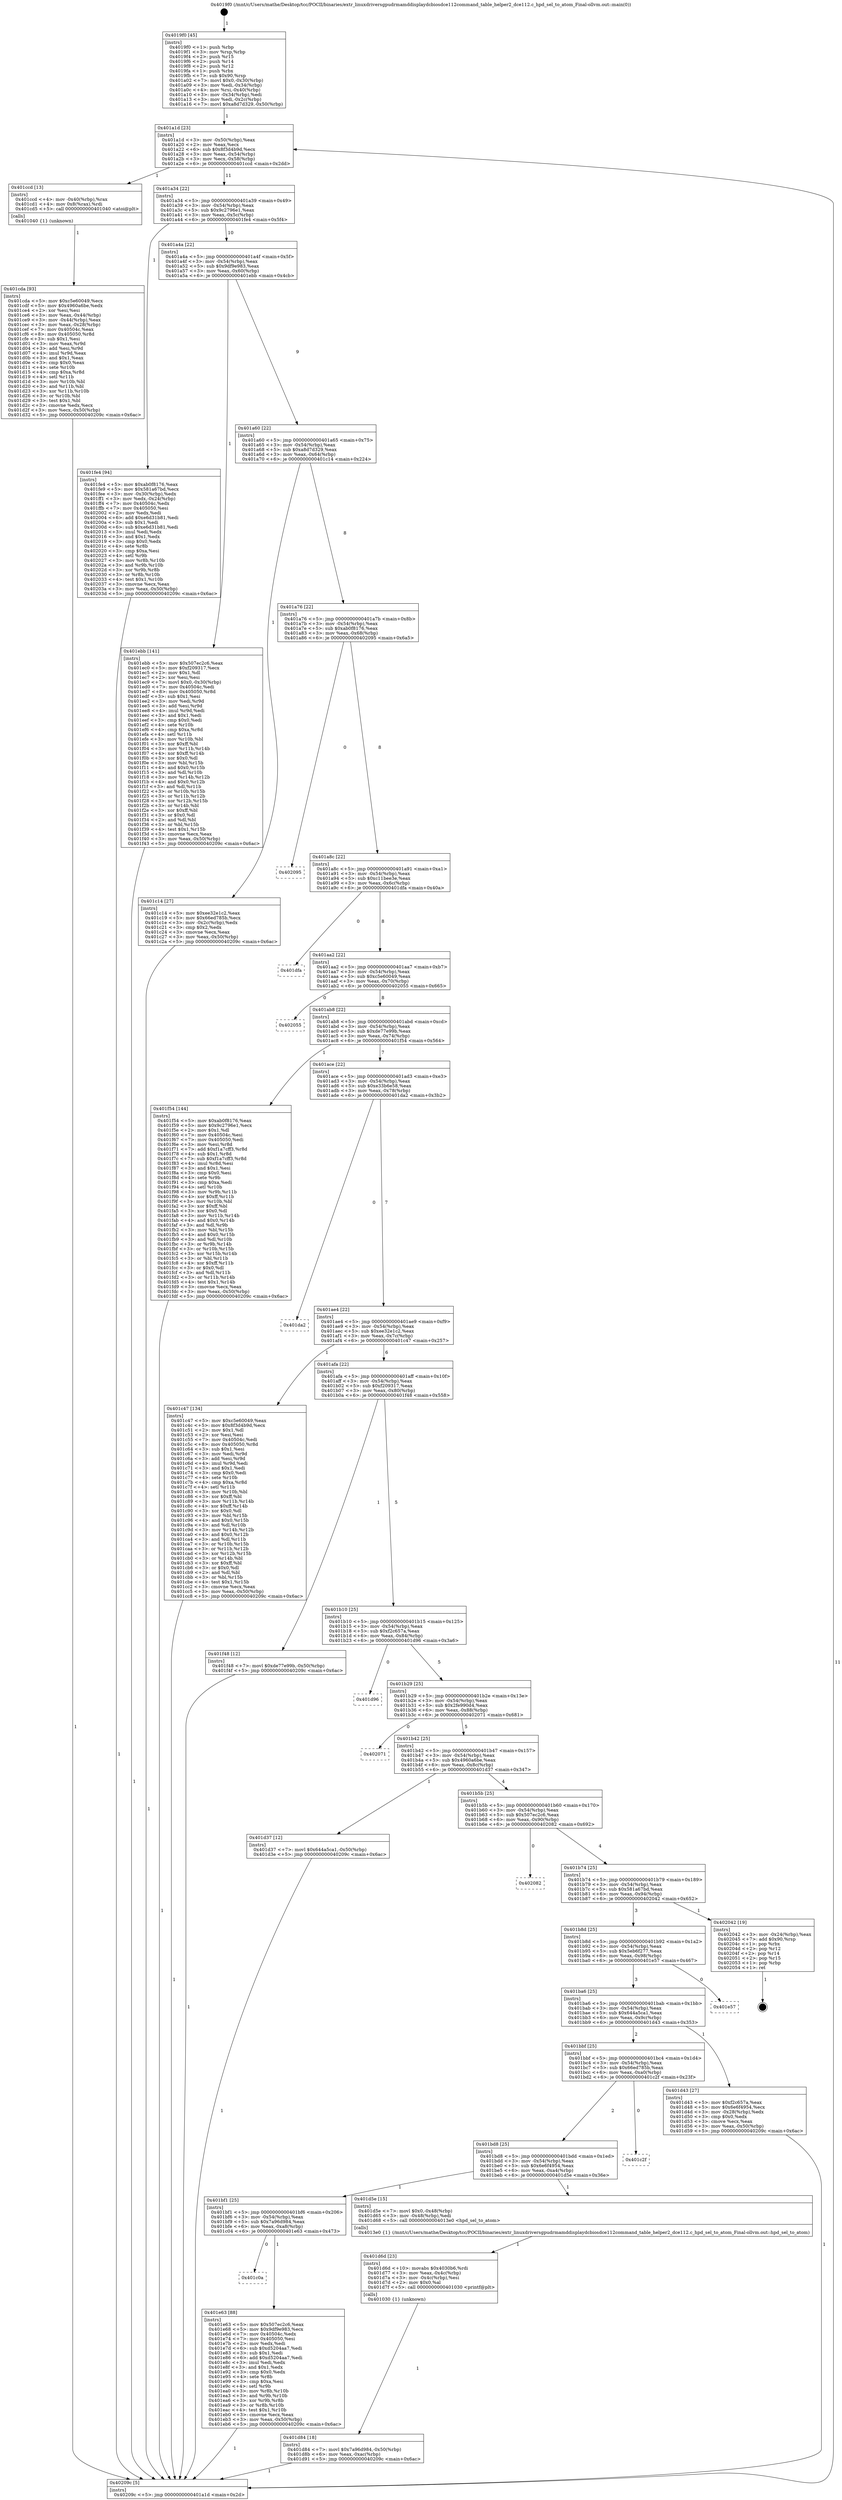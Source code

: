digraph "0x4019f0" {
  label = "0x4019f0 (/mnt/c/Users/mathe/Desktop/tcc/POCII/binaries/extr_linuxdriversgpudrmamddisplaydcbiosdce112command_table_helper2_dce112.c_hpd_sel_to_atom_Final-ollvm.out::main(0))"
  labelloc = "t"
  node[shape=record]

  Entry [label="",width=0.3,height=0.3,shape=circle,fillcolor=black,style=filled]
  "0x401a1d" [label="{
     0x401a1d [23]\l
     | [instrs]\l
     &nbsp;&nbsp;0x401a1d \<+3\>: mov -0x50(%rbp),%eax\l
     &nbsp;&nbsp;0x401a20 \<+2\>: mov %eax,%ecx\l
     &nbsp;&nbsp;0x401a22 \<+6\>: sub $0x8f3d4b9d,%ecx\l
     &nbsp;&nbsp;0x401a28 \<+3\>: mov %eax,-0x54(%rbp)\l
     &nbsp;&nbsp;0x401a2b \<+3\>: mov %ecx,-0x58(%rbp)\l
     &nbsp;&nbsp;0x401a2e \<+6\>: je 0000000000401ccd \<main+0x2dd\>\l
  }"]
  "0x401ccd" [label="{
     0x401ccd [13]\l
     | [instrs]\l
     &nbsp;&nbsp;0x401ccd \<+4\>: mov -0x40(%rbp),%rax\l
     &nbsp;&nbsp;0x401cd1 \<+4\>: mov 0x8(%rax),%rdi\l
     &nbsp;&nbsp;0x401cd5 \<+5\>: call 0000000000401040 \<atoi@plt\>\l
     | [calls]\l
     &nbsp;&nbsp;0x401040 \{1\} (unknown)\l
  }"]
  "0x401a34" [label="{
     0x401a34 [22]\l
     | [instrs]\l
     &nbsp;&nbsp;0x401a34 \<+5\>: jmp 0000000000401a39 \<main+0x49\>\l
     &nbsp;&nbsp;0x401a39 \<+3\>: mov -0x54(%rbp),%eax\l
     &nbsp;&nbsp;0x401a3c \<+5\>: sub $0x9c2796e1,%eax\l
     &nbsp;&nbsp;0x401a41 \<+3\>: mov %eax,-0x5c(%rbp)\l
     &nbsp;&nbsp;0x401a44 \<+6\>: je 0000000000401fe4 \<main+0x5f4\>\l
  }"]
  Exit [label="",width=0.3,height=0.3,shape=circle,fillcolor=black,style=filled,peripheries=2]
  "0x401fe4" [label="{
     0x401fe4 [94]\l
     | [instrs]\l
     &nbsp;&nbsp;0x401fe4 \<+5\>: mov $0xab0f8176,%eax\l
     &nbsp;&nbsp;0x401fe9 \<+5\>: mov $0x581a67bd,%ecx\l
     &nbsp;&nbsp;0x401fee \<+3\>: mov -0x30(%rbp),%edx\l
     &nbsp;&nbsp;0x401ff1 \<+3\>: mov %edx,-0x24(%rbp)\l
     &nbsp;&nbsp;0x401ff4 \<+7\>: mov 0x40504c,%edx\l
     &nbsp;&nbsp;0x401ffb \<+7\>: mov 0x405050,%esi\l
     &nbsp;&nbsp;0x402002 \<+2\>: mov %edx,%edi\l
     &nbsp;&nbsp;0x402004 \<+6\>: add $0xe6d31b81,%edi\l
     &nbsp;&nbsp;0x40200a \<+3\>: sub $0x1,%edi\l
     &nbsp;&nbsp;0x40200d \<+6\>: sub $0xe6d31b81,%edi\l
     &nbsp;&nbsp;0x402013 \<+3\>: imul %edi,%edx\l
     &nbsp;&nbsp;0x402016 \<+3\>: and $0x1,%edx\l
     &nbsp;&nbsp;0x402019 \<+3\>: cmp $0x0,%edx\l
     &nbsp;&nbsp;0x40201c \<+4\>: sete %r8b\l
     &nbsp;&nbsp;0x402020 \<+3\>: cmp $0xa,%esi\l
     &nbsp;&nbsp;0x402023 \<+4\>: setl %r9b\l
     &nbsp;&nbsp;0x402027 \<+3\>: mov %r8b,%r10b\l
     &nbsp;&nbsp;0x40202a \<+3\>: and %r9b,%r10b\l
     &nbsp;&nbsp;0x40202d \<+3\>: xor %r9b,%r8b\l
     &nbsp;&nbsp;0x402030 \<+3\>: or %r8b,%r10b\l
     &nbsp;&nbsp;0x402033 \<+4\>: test $0x1,%r10b\l
     &nbsp;&nbsp;0x402037 \<+3\>: cmovne %ecx,%eax\l
     &nbsp;&nbsp;0x40203a \<+3\>: mov %eax,-0x50(%rbp)\l
     &nbsp;&nbsp;0x40203d \<+5\>: jmp 000000000040209c \<main+0x6ac\>\l
  }"]
  "0x401a4a" [label="{
     0x401a4a [22]\l
     | [instrs]\l
     &nbsp;&nbsp;0x401a4a \<+5\>: jmp 0000000000401a4f \<main+0x5f\>\l
     &nbsp;&nbsp;0x401a4f \<+3\>: mov -0x54(%rbp),%eax\l
     &nbsp;&nbsp;0x401a52 \<+5\>: sub $0x9df9e983,%eax\l
     &nbsp;&nbsp;0x401a57 \<+3\>: mov %eax,-0x60(%rbp)\l
     &nbsp;&nbsp;0x401a5a \<+6\>: je 0000000000401ebb \<main+0x4cb\>\l
  }"]
  "0x401c0a" [label="{
     0x401c0a\l
  }", style=dashed]
  "0x401ebb" [label="{
     0x401ebb [141]\l
     | [instrs]\l
     &nbsp;&nbsp;0x401ebb \<+5\>: mov $0x507ec2c6,%eax\l
     &nbsp;&nbsp;0x401ec0 \<+5\>: mov $0xf209317,%ecx\l
     &nbsp;&nbsp;0x401ec5 \<+2\>: mov $0x1,%dl\l
     &nbsp;&nbsp;0x401ec7 \<+2\>: xor %esi,%esi\l
     &nbsp;&nbsp;0x401ec9 \<+7\>: movl $0x0,-0x30(%rbp)\l
     &nbsp;&nbsp;0x401ed0 \<+7\>: mov 0x40504c,%edi\l
     &nbsp;&nbsp;0x401ed7 \<+8\>: mov 0x405050,%r8d\l
     &nbsp;&nbsp;0x401edf \<+3\>: sub $0x1,%esi\l
     &nbsp;&nbsp;0x401ee2 \<+3\>: mov %edi,%r9d\l
     &nbsp;&nbsp;0x401ee5 \<+3\>: add %esi,%r9d\l
     &nbsp;&nbsp;0x401ee8 \<+4\>: imul %r9d,%edi\l
     &nbsp;&nbsp;0x401eec \<+3\>: and $0x1,%edi\l
     &nbsp;&nbsp;0x401eef \<+3\>: cmp $0x0,%edi\l
     &nbsp;&nbsp;0x401ef2 \<+4\>: sete %r10b\l
     &nbsp;&nbsp;0x401ef6 \<+4\>: cmp $0xa,%r8d\l
     &nbsp;&nbsp;0x401efa \<+4\>: setl %r11b\l
     &nbsp;&nbsp;0x401efe \<+3\>: mov %r10b,%bl\l
     &nbsp;&nbsp;0x401f01 \<+3\>: xor $0xff,%bl\l
     &nbsp;&nbsp;0x401f04 \<+3\>: mov %r11b,%r14b\l
     &nbsp;&nbsp;0x401f07 \<+4\>: xor $0xff,%r14b\l
     &nbsp;&nbsp;0x401f0b \<+3\>: xor $0x0,%dl\l
     &nbsp;&nbsp;0x401f0e \<+3\>: mov %bl,%r15b\l
     &nbsp;&nbsp;0x401f11 \<+4\>: and $0x0,%r15b\l
     &nbsp;&nbsp;0x401f15 \<+3\>: and %dl,%r10b\l
     &nbsp;&nbsp;0x401f18 \<+3\>: mov %r14b,%r12b\l
     &nbsp;&nbsp;0x401f1b \<+4\>: and $0x0,%r12b\l
     &nbsp;&nbsp;0x401f1f \<+3\>: and %dl,%r11b\l
     &nbsp;&nbsp;0x401f22 \<+3\>: or %r10b,%r15b\l
     &nbsp;&nbsp;0x401f25 \<+3\>: or %r11b,%r12b\l
     &nbsp;&nbsp;0x401f28 \<+3\>: xor %r12b,%r15b\l
     &nbsp;&nbsp;0x401f2b \<+3\>: or %r14b,%bl\l
     &nbsp;&nbsp;0x401f2e \<+3\>: xor $0xff,%bl\l
     &nbsp;&nbsp;0x401f31 \<+3\>: or $0x0,%dl\l
     &nbsp;&nbsp;0x401f34 \<+2\>: and %dl,%bl\l
     &nbsp;&nbsp;0x401f36 \<+3\>: or %bl,%r15b\l
     &nbsp;&nbsp;0x401f39 \<+4\>: test $0x1,%r15b\l
     &nbsp;&nbsp;0x401f3d \<+3\>: cmovne %ecx,%eax\l
     &nbsp;&nbsp;0x401f40 \<+3\>: mov %eax,-0x50(%rbp)\l
     &nbsp;&nbsp;0x401f43 \<+5\>: jmp 000000000040209c \<main+0x6ac\>\l
  }"]
  "0x401a60" [label="{
     0x401a60 [22]\l
     | [instrs]\l
     &nbsp;&nbsp;0x401a60 \<+5\>: jmp 0000000000401a65 \<main+0x75\>\l
     &nbsp;&nbsp;0x401a65 \<+3\>: mov -0x54(%rbp),%eax\l
     &nbsp;&nbsp;0x401a68 \<+5\>: sub $0xa8d7d329,%eax\l
     &nbsp;&nbsp;0x401a6d \<+3\>: mov %eax,-0x64(%rbp)\l
     &nbsp;&nbsp;0x401a70 \<+6\>: je 0000000000401c14 \<main+0x224\>\l
  }"]
  "0x401e63" [label="{
     0x401e63 [88]\l
     | [instrs]\l
     &nbsp;&nbsp;0x401e63 \<+5\>: mov $0x507ec2c6,%eax\l
     &nbsp;&nbsp;0x401e68 \<+5\>: mov $0x9df9e983,%ecx\l
     &nbsp;&nbsp;0x401e6d \<+7\>: mov 0x40504c,%edx\l
     &nbsp;&nbsp;0x401e74 \<+7\>: mov 0x405050,%esi\l
     &nbsp;&nbsp;0x401e7b \<+2\>: mov %edx,%edi\l
     &nbsp;&nbsp;0x401e7d \<+6\>: sub $0xd5204aa7,%edi\l
     &nbsp;&nbsp;0x401e83 \<+3\>: sub $0x1,%edi\l
     &nbsp;&nbsp;0x401e86 \<+6\>: add $0xd5204aa7,%edi\l
     &nbsp;&nbsp;0x401e8c \<+3\>: imul %edi,%edx\l
     &nbsp;&nbsp;0x401e8f \<+3\>: and $0x1,%edx\l
     &nbsp;&nbsp;0x401e92 \<+3\>: cmp $0x0,%edx\l
     &nbsp;&nbsp;0x401e95 \<+4\>: sete %r8b\l
     &nbsp;&nbsp;0x401e99 \<+3\>: cmp $0xa,%esi\l
     &nbsp;&nbsp;0x401e9c \<+4\>: setl %r9b\l
     &nbsp;&nbsp;0x401ea0 \<+3\>: mov %r8b,%r10b\l
     &nbsp;&nbsp;0x401ea3 \<+3\>: and %r9b,%r10b\l
     &nbsp;&nbsp;0x401ea6 \<+3\>: xor %r9b,%r8b\l
     &nbsp;&nbsp;0x401ea9 \<+3\>: or %r8b,%r10b\l
     &nbsp;&nbsp;0x401eac \<+4\>: test $0x1,%r10b\l
     &nbsp;&nbsp;0x401eb0 \<+3\>: cmovne %ecx,%eax\l
     &nbsp;&nbsp;0x401eb3 \<+3\>: mov %eax,-0x50(%rbp)\l
     &nbsp;&nbsp;0x401eb6 \<+5\>: jmp 000000000040209c \<main+0x6ac\>\l
  }"]
  "0x401c14" [label="{
     0x401c14 [27]\l
     | [instrs]\l
     &nbsp;&nbsp;0x401c14 \<+5\>: mov $0xee32e1c2,%eax\l
     &nbsp;&nbsp;0x401c19 \<+5\>: mov $0x66ed785b,%ecx\l
     &nbsp;&nbsp;0x401c1e \<+3\>: mov -0x2c(%rbp),%edx\l
     &nbsp;&nbsp;0x401c21 \<+3\>: cmp $0x2,%edx\l
     &nbsp;&nbsp;0x401c24 \<+3\>: cmovne %ecx,%eax\l
     &nbsp;&nbsp;0x401c27 \<+3\>: mov %eax,-0x50(%rbp)\l
     &nbsp;&nbsp;0x401c2a \<+5\>: jmp 000000000040209c \<main+0x6ac\>\l
  }"]
  "0x401a76" [label="{
     0x401a76 [22]\l
     | [instrs]\l
     &nbsp;&nbsp;0x401a76 \<+5\>: jmp 0000000000401a7b \<main+0x8b\>\l
     &nbsp;&nbsp;0x401a7b \<+3\>: mov -0x54(%rbp),%eax\l
     &nbsp;&nbsp;0x401a7e \<+5\>: sub $0xab0f8176,%eax\l
     &nbsp;&nbsp;0x401a83 \<+3\>: mov %eax,-0x68(%rbp)\l
     &nbsp;&nbsp;0x401a86 \<+6\>: je 0000000000402095 \<main+0x6a5\>\l
  }"]
  "0x40209c" [label="{
     0x40209c [5]\l
     | [instrs]\l
     &nbsp;&nbsp;0x40209c \<+5\>: jmp 0000000000401a1d \<main+0x2d\>\l
  }"]
  "0x4019f0" [label="{
     0x4019f0 [45]\l
     | [instrs]\l
     &nbsp;&nbsp;0x4019f0 \<+1\>: push %rbp\l
     &nbsp;&nbsp;0x4019f1 \<+3\>: mov %rsp,%rbp\l
     &nbsp;&nbsp;0x4019f4 \<+2\>: push %r15\l
     &nbsp;&nbsp;0x4019f6 \<+2\>: push %r14\l
     &nbsp;&nbsp;0x4019f8 \<+2\>: push %r12\l
     &nbsp;&nbsp;0x4019fa \<+1\>: push %rbx\l
     &nbsp;&nbsp;0x4019fb \<+7\>: sub $0x90,%rsp\l
     &nbsp;&nbsp;0x401a02 \<+7\>: movl $0x0,-0x30(%rbp)\l
     &nbsp;&nbsp;0x401a09 \<+3\>: mov %edi,-0x34(%rbp)\l
     &nbsp;&nbsp;0x401a0c \<+4\>: mov %rsi,-0x40(%rbp)\l
     &nbsp;&nbsp;0x401a10 \<+3\>: mov -0x34(%rbp),%edi\l
     &nbsp;&nbsp;0x401a13 \<+3\>: mov %edi,-0x2c(%rbp)\l
     &nbsp;&nbsp;0x401a16 \<+7\>: movl $0xa8d7d329,-0x50(%rbp)\l
  }"]
  "0x401d84" [label="{
     0x401d84 [18]\l
     | [instrs]\l
     &nbsp;&nbsp;0x401d84 \<+7\>: movl $0x7a96d984,-0x50(%rbp)\l
     &nbsp;&nbsp;0x401d8b \<+6\>: mov %eax,-0xac(%rbp)\l
     &nbsp;&nbsp;0x401d91 \<+5\>: jmp 000000000040209c \<main+0x6ac\>\l
  }"]
  "0x402095" [label="{
     0x402095\l
  }", style=dashed]
  "0x401a8c" [label="{
     0x401a8c [22]\l
     | [instrs]\l
     &nbsp;&nbsp;0x401a8c \<+5\>: jmp 0000000000401a91 \<main+0xa1\>\l
     &nbsp;&nbsp;0x401a91 \<+3\>: mov -0x54(%rbp),%eax\l
     &nbsp;&nbsp;0x401a94 \<+5\>: sub $0xc11bee3e,%eax\l
     &nbsp;&nbsp;0x401a99 \<+3\>: mov %eax,-0x6c(%rbp)\l
     &nbsp;&nbsp;0x401a9c \<+6\>: je 0000000000401dfa \<main+0x40a\>\l
  }"]
  "0x401d6d" [label="{
     0x401d6d [23]\l
     | [instrs]\l
     &nbsp;&nbsp;0x401d6d \<+10\>: movabs $0x4030b6,%rdi\l
     &nbsp;&nbsp;0x401d77 \<+3\>: mov %eax,-0x4c(%rbp)\l
     &nbsp;&nbsp;0x401d7a \<+3\>: mov -0x4c(%rbp),%esi\l
     &nbsp;&nbsp;0x401d7d \<+2\>: mov $0x0,%al\l
     &nbsp;&nbsp;0x401d7f \<+5\>: call 0000000000401030 \<printf@plt\>\l
     | [calls]\l
     &nbsp;&nbsp;0x401030 \{1\} (unknown)\l
  }"]
  "0x401dfa" [label="{
     0x401dfa\l
  }", style=dashed]
  "0x401aa2" [label="{
     0x401aa2 [22]\l
     | [instrs]\l
     &nbsp;&nbsp;0x401aa2 \<+5\>: jmp 0000000000401aa7 \<main+0xb7\>\l
     &nbsp;&nbsp;0x401aa7 \<+3\>: mov -0x54(%rbp),%eax\l
     &nbsp;&nbsp;0x401aaa \<+5\>: sub $0xc5e60049,%eax\l
     &nbsp;&nbsp;0x401aaf \<+3\>: mov %eax,-0x70(%rbp)\l
     &nbsp;&nbsp;0x401ab2 \<+6\>: je 0000000000402055 \<main+0x665\>\l
  }"]
  "0x401bf1" [label="{
     0x401bf1 [25]\l
     | [instrs]\l
     &nbsp;&nbsp;0x401bf1 \<+5\>: jmp 0000000000401bf6 \<main+0x206\>\l
     &nbsp;&nbsp;0x401bf6 \<+3\>: mov -0x54(%rbp),%eax\l
     &nbsp;&nbsp;0x401bf9 \<+5\>: sub $0x7a96d984,%eax\l
     &nbsp;&nbsp;0x401bfe \<+6\>: mov %eax,-0xa8(%rbp)\l
     &nbsp;&nbsp;0x401c04 \<+6\>: je 0000000000401e63 \<main+0x473\>\l
  }"]
  "0x402055" [label="{
     0x402055\l
  }", style=dashed]
  "0x401ab8" [label="{
     0x401ab8 [22]\l
     | [instrs]\l
     &nbsp;&nbsp;0x401ab8 \<+5\>: jmp 0000000000401abd \<main+0xcd\>\l
     &nbsp;&nbsp;0x401abd \<+3\>: mov -0x54(%rbp),%eax\l
     &nbsp;&nbsp;0x401ac0 \<+5\>: sub $0xde77e99b,%eax\l
     &nbsp;&nbsp;0x401ac5 \<+3\>: mov %eax,-0x74(%rbp)\l
     &nbsp;&nbsp;0x401ac8 \<+6\>: je 0000000000401f54 \<main+0x564\>\l
  }"]
  "0x401d5e" [label="{
     0x401d5e [15]\l
     | [instrs]\l
     &nbsp;&nbsp;0x401d5e \<+7\>: movl $0x0,-0x48(%rbp)\l
     &nbsp;&nbsp;0x401d65 \<+3\>: mov -0x48(%rbp),%edi\l
     &nbsp;&nbsp;0x401d68 \<+5\>: call 00000000004013e0 \<hpd_sel_to_atom\>\l
     | [calls]\l
     &nbsp;&nbsp;0x4013e0 \{1\} (/mnt/c/Users/mathe/Desktop/tcc/POCII/binaries/extr_linuxdriversgpudrmamddisplaydcbiosdce112command_table_helper2_dce112.c_hpd_sel_to_atom_Final-ollvm.out::hpd_sel_to_atom)\l
  }"]
  "0x401f54" [label="{
     0x401f54 [144]\l
     | [instrs]\l
     &nbsp;&nbsp;0x401f54 \<+5\>: mov $0xab0f8176,%eax\l
     &nbsp;&nbsp;0x401f59 \<+5\>: mov $0x9c2796e1,%ecx\l
     &nbsp;&nbsp;0x401f5e \<+2\>: mov $0x1,%dl\l
     &nbsp;&nbsp;0x401f60 \<+7\>: mov 0x40504c,%esi\l
     &nbsp;&nbsp;0x401f67 \<+7\>: mov 0x405050,%edi\l
     &nbsp;&nbsp;0x401f6e \<+3\>: mov %esi,%r8d\l
     &nbsp;&nbsp;0x401f71 \<+7\>: add $0xf1a7cff3,%r8d\l
     &nbsp;&nbsp;0x401f78 \<+4\>: sub $0x1,%r8d\l
     &nbsp;&nbsp;0x401f7c \<+7\>: sub $0xf1a7cff3,%r8d\l
     &nbsp;&nbsp;0x401f83 \<+4\>: imul %r8d,%esi\l
     &nbsp;&nbsp;0x401f87 \<+3\>: and $0x1,%esi\l
     &nbsp;&nbsp;0x401f8a \<+3\>: cmp $0x0,%esi\l
     &nbsp;&nbsp;0x401f8d \<+4\>: sete %r9b\l
     &nbsp;&nbsp;0x401f91 \<+3\>: cmp $0xa,%edi\l
     &nbsp;&nbsp;0x401f94 \<+4\>: setl %r10b\l
     &nbsp;&nbsp;0x401f98 \<+3\>: mov %r9b,%r11b\l
     &nbsp;&nbsp;0x401f9b \<+4\>: xor $0xff,%r11b\l
     &nbsp;&nbsp;0x401f9f \<+3\>: mov %r10b,%bl\l
     &nbsp;&nbsp;0x401fa2 \<+3\>: xor $0xff,%bl\l
     &nbsp;&nbsp;0x401fa5 \<+3\>: xor $0x0,%dl\l
     &nbsp;&nbsp;0x401fa8 \<+3\>: mov %r11b,%r14b\l
     &nbsp;&nbsp;0x401fab \<+4\>: and $0x0,%r14b\l
     &nbsp;&nbsp;0x401faf \<+3\>: and %dl,%r9b\l
     &nbsp;&nbsp;0x401fb2 \<+3\>: mov %bl,%r15b\l
     &nbsp;&nbsp;0x401fb5 \<+4\>: and $0x0,%r15b\l
     &nbsp;&nbsp;0x401fb9 \<+3\>: and %dl,%r10b\l
     &nbsp;&nbsp;0x401fbc \<+3\>: or %r9b,%r14b\l
     &nbsp;&nbsp;0x401fbf \<+3\>: or %r10b,%r15b\l
     &nbsp;&nbsp;0x401fc2 \<+3\>: xor %r15b,%r14b\l
     &nbsp;&nbsp;0x401fc5 \<+3\>: or %bl,%r11b\l
     &nbsp;&nbsp;0x401fc8 \<+4\>: xor $0xff,%r11b\l
     &nbsp;&nbsp;0x401fcc \<+3\>: or $0x0,%dl\l
     &nbsp;&nbsp;0x401fcf \<+3\>: and %dl,%r11b\l
     &nbsp;&nbsp;0x401fd2 \<+3\>: or %r11b,%r14b\l
     &nbsp;&nbsp;0x401fd5 \<+4\>: test $0x1,%r14b\l
     &nbsp;&nbsp;0x401fd9 \<+3\>: cmovne %ecx,%eax\l
     &nbsp;&nbsp;0x401fdc \<+3\>: mov %eax,-0x50(%rbp)\l
     &nbsp;&nbsp;0x401fdf \<+5\>: jmp 000000000040209c \<main+0x6ac\>\l
  }"]
  "0x401ace" [label="{
     0x401ace [22]\l
     | [instrs]\l
     &nbsp;&nbsp;0x401ace \<+5\>: jmp 0000000000401ad3 \<main+0xe3\>\l
     &nbsp;&nbsp;0x401ad3 \<+3\>: mov -0x54(%rbp),%eax\l
     &nbsp;&nbsp;0x401ad6 \<+5\>: sub $0xe33b6e58,%eax\l
     &nbsp;&nbsp;0x401adb \<+3\>: mov %eax,-0x78(%rbp)\l
     &nbsp;&nbsp;0x401ade \<+6\>: je 0000000000401da2 \<main+0x3b2\>\l
  }"]
  "0x401bd8" [label="{
     0x401bd8 [25]\l
     | [instrs]\l
     &nbsp;&nbsp;0x401bd8 \<+5\>: jmp 0000000000401bdd \<main+0x1ed\>\l
     &nbsp;&nbsp;0x401bdd \<+3\>: mov -0x54(%rbp),%eax\l
     &nbsp;&nbsp;0x401be0 \<+5\>: sub $0x6e6f4954,%eax\l
     &nbsp;&nbsp;0x401be5 \<+6\>: mov %eax,-0xa4(%rbp)\l
     &nbsp;&nbsp;0x401beb \<+6\>: je 0000000000401d5e \<main+0x36e\>\l
  }"]
  "0x401da2" [label="{
     0x401da2\l
  }", style=dashed]
  "0x401ae4" [label="{
     0x401ae4 [22]\l
     | [instrs]\l
     &nbsp;&nbsp;0x401ae4 \<+5\>: jmp 0000000000401ae9 \<main+0xf9\>\l
     &nbsp;&nbsp;0x401ae9 \<+3\>: mov -0x54(%rbp),%eax\l
     &nbsp;&nbsp;0x401aec \<+5\>: sub $0xee32e1c2,%eax\l
     &nbsp;&nbsp;0x401af1 \<+3\>: mov %eax,-0x7c(%rbp)\l
     &nbsp;&nbsp;0x401af4 \<+6\>: je 0000000000401c47 \<main+0x257\>\l
  }"]
  "0x401c2f" [label="{
     0x401c2f\l
  }", style=dashed]
  "0x401c47" [label="{
     0x401c47 [134]\l
     | [instrs]\l
     &nbsp;&nbsp;0x401c47 \<+5\>: mov $0xc5e60049,%eax\l
     &nbsp;&nbsp;0x401c4c \<+5\>: mov $0x8f3d4b9d,%ecx\l
     &nbsp;&nbsp;0x401c51 \<+2\>: mov $0x1,%dl\l
     &nbsp;&nbsp;0x401c53 \<+2\>: xor %esi,%esi\l
     &nbsp;&nbsp;0x401c55 \<+7\>: mov 0x40504c,%edi\l
     &nbsp;&nbsp;0x401c5c \<+8\>: mov 0x405050,%r8d\l
     &nbsp;&nbsp;0x401c64 \<+3\>: sub $0x1,%esi\l
     &nbsp;&nbsp;0x401c67 \<+3\>: mov %edi,%r9d\l
     &nbsp;&nbsp;0x401c6a \<+3\>: add %esi,%r9d\l
     &nbsp;&nbsp;0x401c6d \<+4\>: imul %r9d,%edi\l
     &nbsp;&nbsp;0x401c71 \<+3\>: and $0x1,%edi\l
     &nbsp;&nbsp;0x401c74 \<+3\>: cmp $0x0,%edi\l
     &nbsp;&nbsp;0x401c77 \<+4\>: sete %r10b\l
     &nbsp;&nbsp;0x401c7b \<+4\>: cmp $0xa,%r8d\l
     &nbsp;&nbsp;0x401c7f \<+4\>: setl %r11b\l
     &nbsp;&nbsp;0x401c83 \<+3\>: mov %r10b,%bl\l
     &nbsp;&nbsp;0x401c86 \<+3\>: xor $0xff,%bl\l
     &nbsp;&nbsp;0x401c89 \<+3\>: mov %r11b,%r14b\l
     &nbsp;&nbsp;0x401c8c \<+4\>: xor $0xff,%r14b\l
     &nbsp;&nbsp;0x401c90 \<+3\>: xor $0x0,%dl\l
     &nbsp;&nbsp;0x401c93 \<+3\>: mov %bl,%r15b\l
     &nbsp;&nbsp;0x401c96 \<+4\>: and $0x0,%r15b\l
     &nbsp;&nbsp;0x401c9a \<+3\>: and %dl,%r10b\l
     &nbsp;&nbsp;0x401c9d \<+3\>: mov %r14b,%r12b\l
     &nbsp;&nbsp;0x401ca0 \<+4\>: and $0x0,%r12b\l
     &nbsp;&nbsp;0x401ca4 \<+3\>: and %dl,%r11b\l
     &nbsp;&nbsp;0x401ca7 \<+3\>: or %r10b,%r15b\l
     &nbsp;&nbsp;0x401caa \<+3\>: or %r11b,%r12b\l
     &nbsp;&nbsp;0x401cad \<+3\>: xor %r12b,%r15b\l
     &nbsp;&nbsp;0x401cb0 \<+3\>: or %r14b,%bl\l
     &nbsp;&nbsp;0x401cb3 \<+3\>: xor $0xff,%bl\l
     &nbsp;&nbsp;0x401cb6 \<+3\>: or $0x0,%dl\l
     &nbsp;&nbsp;0x401cb9 \<+2\>: and %dl,%bl\l
     &nbsp;&nbsp;0x401cbb \<+3\>: or %bl,%r15b\l
     &nbsp;&nbsp;0x401cbe \<+4\>: test $0x1,%r15b\l
     &nbsp;&nbsp;0x401cc2 \<+3\>: cmovne %ecx,%eax\l
     &nbsp;&nbsp;0x401cc5 \<+3\>: mov %eax,-0x50(%rbp)\l
     &nbsp;&nbsp;0x401cc8 \<+5\>: jmp 000000000040209c \<main+0x6ac\>\l
  }"]
  "0x401afa" [label="{
     0x401afa [22]\l
     | [instrs]\l
     &nbsp;&nbsp;0x401afa \<+5\>: jmp 0000000000401aff \<main+0x10f\>\l
     &nbsp;&nbsp;0x401aff \<+3\>: mov -0x54(%rbp),%eax\l
     &nbsp;&nbsp;0x401b02 \<+5\>: sub $0xf209317,%eax\l
     &nbsp;&nbsp;0x401b07 \<+3\>: mov %eax,-0x80(%rbp)\l
     &nbsp;&nbsp;0x401b0a \<+6\>: je 0000000000401f48 \<main+0x558\>\l
  }"]
  "0x401cda" [label="{
     0x401cda [93]\l
     | [instrs]\l
     &nbsp;&nbsp;0x401cda \<+5\>: mov $0xc5e60049,%ecx\l
     &nbsp;&nbsp;0x401cdf \<+5\>: mov $0x4960a6be,%edx\l
     &nbsp;&nbsp;0x401ce4 \<+2\>: xor %esi,%esi\l
     &nbsp;&nbsp;0x401ce6 \<+3\>: mov %eax,-0x44(%rbp)\l
     &nbsp;&nbsp;0x401ce9 \<+3\>: mov -0x44(%rbp),%eax\l
     &nbsp;&nbsp;0x401cec \<+3\>: mov %eax,-0x28(%rbp)\l
     &nbsp;&nbsp;0x401cef \<+7\>: mov 0x40504c,%eax\l
     &nbsp;&nbsp;0x401cf6 \<+8\>: mov 0x405050,%r8d\l
     &nbsp;&nbsp;0x401cfe \<+3\>: sub $0x1,%esi\l
     &nbsp;&nbsp;0x401d01 \<+3\>: mov %eax,%r9d\l
     &nbsp;&nbsp;0x401d04 \<+3\>: add %esi,%r9d\l
     &nbsp;&nbsp;0x401d07 \<+4\>: imul %r9d,%eax\l
     &nbsp;&nbsp;0x401d0b \<+3\>: and $0x1,%eax\l
     &nbsp;&nbsp;0x401d0e \<+3\>: cmp $0x0,%eax\l
     &nbsp;&nbsp;0x401d11 \<+4\>: sete %r10b\l
     &nbsp;&nbsp;0x401d15 \<+4\>: cmp $0xa,%r8d\l
     &nbsp;&nbsp;0x401d19 \<+4\>: setl %r11b\l
     &nbsp;&nbsp;0x401d1d \<+3\>: mov %r10b,%bl\l
     &nbsp;&nbsp;0x401d20 \<+3\>: and %r11b,%bl\l
     &nbsp;&nbsp;0x401d23 \<+3\>: xor %r11b,%r10b\l
     &nbsp;&nbsp;0x401d26 \<+3\>: or %r10b,%bl\l
     &nbsp;&nbsp;0x401d29 \<+3\>: test $0x1,%bl\l
     &nbsp;&nbsp;0x401d2c \<+3\>: cmovne %edx,%ecx\l
     &nbsp;&nbsp;0x401d2f \<+3\>: mov %ecx,-0x50(%rbp)\l
     &nbsp;&nbsp;0x401d32 \<+5\>: jmp 000000000040209c \<main+0x6ac\>\l
  }"]
  "0x401bbf" [label="{
     0x401bbf [25]\l
     | [instrs]\l
     &nbsp;&nbsp;0x401bbf \<+5\>: jmp 0000000000401bc4 \<main+0x1d4\>\l
     &nbsp;&nbsp;0x401bc4 \<+3\>: mov -0x54(%rbp),%eax\l
     &nbsp;&nbsp;0x401bc7 \<+5\>: sub $0x66ed785b,%eax\l
     &nbsp;&nbsp;0x401bcc \<+6\>: mov %eax,-0xa0(%rbp)\l
     &nbsp;&nbsp;0x401bd2 \<+6\>: je 0000000000401c2f \<main+0x23f\>\l
  }"]
  "0x401f48" [label="{
     0x401f48 [12]\l
     | [instrs]\l
     &nbsp;&nbsp;0x401f48 \<+7\>: movl $0xde77e99b,-0x50(%rbp)\l
     &nbsp;&nbsp;0x401f4f \<+5\>: jmp 000000000040209c \<main+0x6ac\>\l
  }"]
  "0x401b10" [label="{
     0x401b10 [25]\l
     | [instrs]\l
     &nbsp;&nbsp;0x401b10 \<+5\>: jmp 0000000000401b15 \<main+0x125\>\l
     &nbsp;&nbsp;0x401b15 \<+3\>: mov -0x54(%rbp),%eax\l
     &nbsp;&nbsp;0x401b18 \<+5\>: sub $0xf2c657a,%eax\l
     &nbsp;&nbsp;0x401b1d \<+6\>: mov %eax,-0x84(%rbp)\l
     &nbsp;&nbsp;0x401b23 \<+6\>: je 0000000000401d96 \<main+0x3a6\>\l
  }"]
  "0x401d43" [label="{
     0x401d43 [27]\l
     | [instrs]\l
     &nbsp;&nbsp;0x401d43 \<+5\>: mov $0xf2c657a,%eax\l
     &nbsp;&nbsp;0x401d48 \<+5\>: mov $0x6e6f4954,%ecx\l
     &nbsp;&nbsp;0x401d4d \<+3\>: mov -0x28(%rbp),%edx\l
     &nbsp;&nbsp;0x401d50 \<+3\>: cmp $0x0,%edx\l
     &nbsp;&nbsp;0x401d53 \<+3\>: cmove %ecx,%eax\l
     &nbsp;&nbsp;0x401d56 \<+3\>: mov %eax,-0x50(%rbp)\l
     &nbsp;&nbsp;0x401d59 \<+5\>: jmp 000000000040209c \<main+0x6ac\>\l
  }"]
  "0x401d96" [label="{
     0x401d96\l
  }", style=dashed]
  "0x401b29" [label="{
     0x401b29 [25]\l
     | [instrs]\l
     &nbsp;&nbsp;0x401b29 \<+5\>: jmp 0000000000401b2e \<main+0x13e\>\l
     &nbsp;&nbsp;0x401b2e \<+3\>: mov -0x54(%rbp),%eax\l
     &nbsp;&nbsp;0x401b31 \<+5\>: sub $0x2fe990d4,%eax\l
     &nbsp;&nbsp;0x401b36 \<+6\>: mov %eax,-0x88(%rbp)\l
     &nbsp;&nbsp;0x401b3c \<+6\>: je 0000000000402071 \<main+0x681\>\l
  }"]
  "0x401ba6" [label="{
     0x401ba6 [25]\l
     | [instrs]\l
     &nbsp;&nbsp;0x401ba6 \<+5\>: jmp 0000000000401bab \<main+0x1bb\>\l
     &nbsp;&nbsp;0x401bab \<+3\>: mov -0x54(%rbp),%eax\l
     &nbsp;&nbsp;0x401bae \<+5\>: sub $0x644a5ca1,%eax\l
     &nbsp;&nbsp;0x401bb3 \<+6\>: mov %eax,-0x9c(%rbp)\l
     &nbsp;&nbsp;0x401bb9 \<+6\>: je 0000000000401d43 \<main+0x353\>\l
  }"]
  "0x402071" [label="{
     0x402071\l
  }", style=dashed]
  "0x401b42" [label="{
     0x401b42 [25]\l
     | [instrs]\l
     &nbsp;&nbsp;0x401b42 \<+5\>: jmp 0000000000401b47 \<main+0x157\>\l
     &nbsp;&nbsp;0x401b47 \<+3\>: mov -0x54(%rbp),%eax\l
     &nbsp;&nbsp;0x401b4a \<+5\>: sub $0x4960a6be,%eax\l
     &nbsp;&nbsp;0x401b4f \<+6\>: mov %eax,-0x8c(%rbp)\l
     &nbsp;&nbsp;0x401b55 \<+6\>: je 0000000000401d37 \<main+0x347\>\l
  }"]
  "0x401e57" [label="{
     0x401e57\l
  }", style=dashed]
  "0x401d37" [label="{
     0x401d37 [12]\l
     | [instrs]\l
     &nbsp;&nbsp;0x401d37 \<+7\>: movl $0x644a5ca1,-0x50(%rbp)\l
     &nbsp;&nbsp;0x401d3e \<+5\>: jmp 000000000040209c \<main+0x6ac\>\l
  }"]
  "0x401b5b" [label="{
     0x401b5b [25]\l
     | [instrs]\l
     &nbsp;&nbsp;0x401b5b \<+5\>: jmp 0000000000401b60 \<main+0x170\>\l
     &nbsp;&nbsp;0x401b60 \<+3\>: mov -0x54(%rbp),%eax\l
     &nbsp;&nbsp;0x401b63 \<+5\>: sub $0x507ec2c6,%eax\l
     &nbsp;&nbsp;0x401b68 \<+6\>: mov %eax,-0x90(%rbp)\l
     &nbsp;&nbsp;0x401b6e \<+6\>: je 0000000000402082 \<main+0x692\>\l
  }"]
  "0x401b8d" [label="{
     0x401b8d [25]\l
     | [instrs]\l
     &nbsp;&nbsp;0x401b8d \<+5\>: jmp 0000000000401b92 \<main+0x1a2\>\l
     &nbsp;&nbsp;0x401b92 \<+3\>: mov -0x54(%rbp),%eax\l
     &nbsp;&nbsp;0x401b95 \<+5\>: sub $0x5eb6f277,%eax\l
     &nbsp;&nbsp;0x401b9a \<+6\>: mov %eax,-0x98(%rbp)\l
     &nbsp;&nbsp;0x401ba0 \<+6\>: je 0000000000401e57 \<main+0x467\>\l
  }"]
  "0x402082" [label="{
     0x402082\l
  }", style=dashed]
  "0x401b74" [label="{
     0x401b74 [25]\l
     | [instrs]\l
     &nbsp;&nbsp;0x401b74 \<+5\>: jmp 0000000000401b79 \<main+0x189\>\l
     &nbsp;&nbsp;0x401b79 \<+3\>: mov -0x54(%rbp),%eax\l
     &nbsp;&nbsp;0x401b7c \<+5\>: sub $0x581a67bd,%eax\l
     &nbsp;&nbsp;0x401b81 \<+6\>: mov %eax,-0x94(%rbp)\l
     &nbsp;&nbsp;0x401b87 \<+6\>: je 0000000000402042 \<main+0x652\>\l
  }"]
  "0x402042" [label="{
     0x402042 [19]\l
     | [instrs]\l
     &nbsp;&nbsp;0x402042 \<+3\>: mov -0x24(%rbp),%eax\l
     &nbsp;&nbsp;0x402045 \<+7\>: add $0x90,%rsp\l
     &nbsp;&nbsp;0x40204c \<+1\>: pop %rbx\l
     &nbsp;&nbsp;0x40204d \<+2\>: pop %r12\l
     &nbsp;&nbsp;0x40204f \<+2\>: pop %r14\l
     &nbsp;&nbsp;0x402051 \<+2\>: pop %r15\l
     &nbsp;&nbsp;0x402053 \<+1\>: pop %rbp\l
     &nbsp;&nbsp;0x402054 \<+1\>: ret\l
  }"]
  Entry -> "0x4019f0" [label=" 1"]
  "0x401a1d" -> "0x401ccd" [label=" 1"]
  "0x401a1d" -> "0x401a34" [label=" 11"]
  "0x402042" -> Exit [label=" 1"]
  "0x401a34" -> "0x401fe4" [label=" 1"]
  "0x401a34" -> "0x401a4a" [label=" 10"]
  "0x401fe4" -> "0x40209c" [label=" 1"]
  "0x401a4a" -> "0x401ebb" [label=" 1"]
  "0x401a4a" -> "0x401a60" [label=" 9"]
  "0x401f54" -> "0x40209c" [label=" 1"]
  "0x401a60" -> "0x401c14" [label=" 1"]
  "0x401a60" -> "0x401a76" [label=" 8"]
  "0x401c14" -> "0x40209c" [label=" 1"]
  "0x4019f0" -> "0x401a1d" [label=" 1"]
  "0x40209c" -> "0x401a1d" [label=" 11"]
  "0x401f48" -> "0x40209c" [label=" 1"]
  "0x401a76" -> "0x402095" [label=" 0"]
  "0x401a76" -> "0x401a8c" [label=" 8"]
  "0x401e63" -> "0x40209c" [label=" 1"]
  "0x401a8c" -> "0x401dfa" [label=" 0"]
  "0x401a8c" -> "0x401aa2" [label=" 8"]
  "0x401bf1" -> "0x401c0a" [label=" 0"]
  "0x401aa2" -> "0x402055" [label=" 0"]
  "0x401aa2" -> "0x401ab8" [label=" 8"]
  "0x401bf1" -> "0x401e63" [label=" 1"]
  "0x401ab8" -> "0x401f54" [label=" 1"]
  "0x401ab8" -> "0x401ace" [label=" 7"]
  "0x401ebb" -> "0x40209c" [label=" 1"]
  "0x401ace" -> "0x401da2" [label=" 0"]
  "0x401ace" -> "0x401ae4" [label=" 7"]
  "0x401d6d" -> "0x401d84" [label=" 1"]
  "0x401ae4" -> "0x401c47" [label=" 1"]
  "0x401ae4" -> "0x401afa" [label=" 6"]
  "0x401c47" -> "0x40209c" [label=" 1"]
  "0x401ccd" -> "0x401cda" [label=" 1"]
  "0x401cda" -> "0x40209c" [label=" 1"]
  "0x401d5e" -> "0x401d6d" [label=" 1"]
  "0x401afa" -> "0x401f48" [label=" 1"]
  "0x401afa" -> "0x401b10" [label=" 5"]
  "0x401bd8" -> "0x401d5e" [label=" 1"]
  "0x401b10" -> "0x401d96" [label=" 0"]
  "0x401b10" -> "0x401b29" [label=" 5"]
  "0x401d84" -> "0x40209c" [label=" 1"]
  "0x401b29" -> "0x402071" [label=" 0"]
  "0x401b29" -> "0x401b42" [label=" 5"]
  "0x401bbf" -> "0x401c2f" [label=" 0"]
  "0x401b42" -> "0x401d37" [label=" 1"]
  "0x401b42" -> "0x401b5b" [label=" 4"]
  "0x401d37" -> "0x40209c" [label=" 1"]
  "0x401bd8" -> "0x401bf1" [label=" 1"]
  "0x401b5b" -> "0x402082" [label=" 0"]
  "0x401b5b" -> "0x401b74" [label=" 4"]
  "0x401ba6" -> "0x401bbf" [label=" 2"]
  "0x401b74" -> "0x402042" [label=" 1"]
  "0x401b74" -> "0x401b8d" [label=" 3"]
  "0x401d43" -> "0x40209c" [label=" 1"]
  "0x401b8d" -> "0x401e57" [label=" 0"]
  "0x401b8d" -> "0x401ba6" [label=" 3"]
  "0x401bbf" -> "0x401bd8" [label=" 2"]
  "0x401ba6" -> "0x401d43" [label=" 1"]
}
